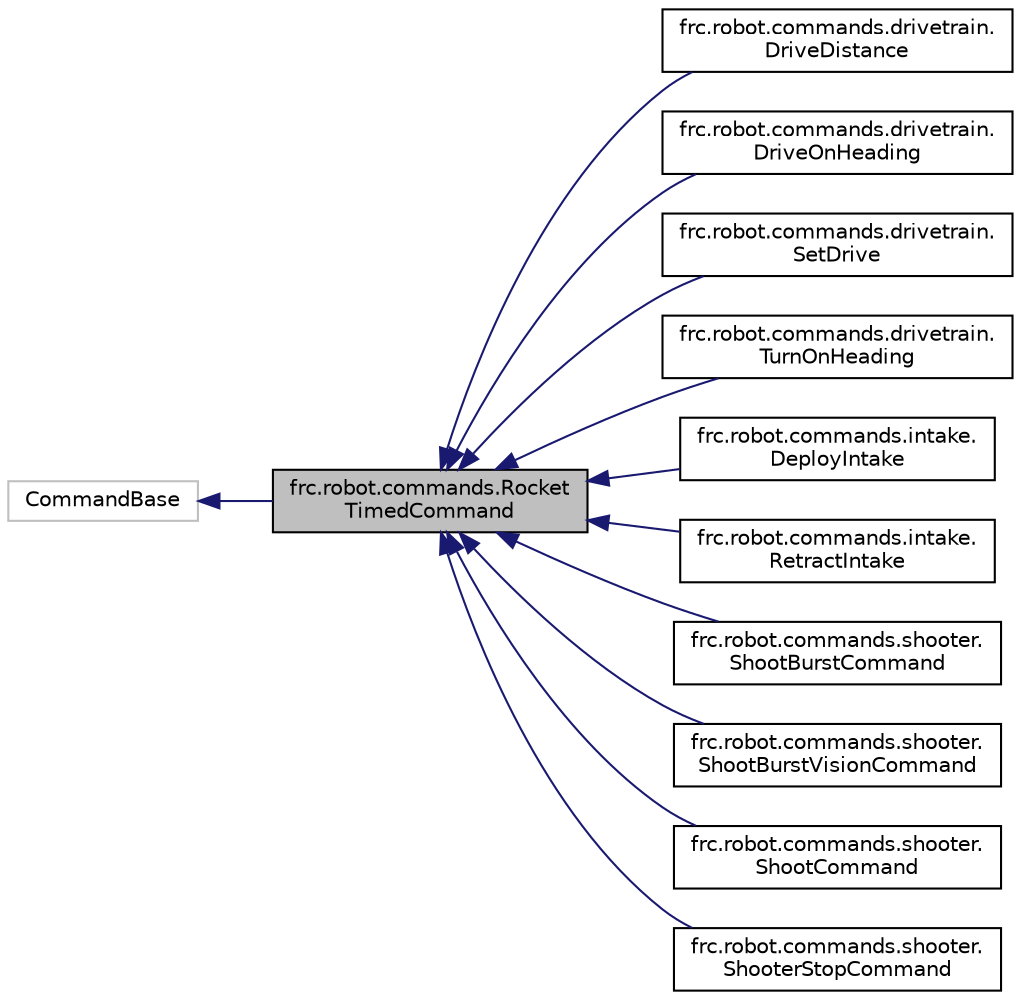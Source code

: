 digraph "frc.robot.commands.RocketTimedCommand"
{
  edge [fontname="Helvetica",fontsize="10",labelfontname="Helvetica",labelfontsize="10"];
  node [fontname="Helvetica",fontsize="10",shape=record];
  rankdir="LR";
  Node0 [label="frc.robot.commands.Rocket\lTimedCommand",height=0.2,width=0.4,color="black", fillcolor="grey75", style="filled", fontcolor="black"];
  Node1 -> Node0 [dir="back",color="midnightblue",fontsize="10",style="solid",fontname="Helvetica"];
  Node1 [label="CommandBase",height=0.2,width=0.4,color="grey75", fillcolor="white", style="filled"];
  Node0 -> Node2 [dir="back",color="midnightblue",fontsize="10",style="solid",fontname="Helvetica"];
  Node2 [label="frc.robot.commands.drivetrain.\lDriveDistance",height=0.2,width=0.4,color="black", fillcolor="white", style="filled",URL="$classfrc_1_1robot_1_1commands_1_1drivetrain_1_1_drive_distance.html"];
  Node0 -> Node3 [dir="back",color="midnightblue",fontsize="10",style="solid",fontname="Helvetica"];
  Node3 [label="frc.robot.commands.drivetrain.\lDriveOnHeading",height=0.2,width=0.4,color="black", fillcolor="white", style="filled",URL="$classfrc_1_1robot_1_1commands_1_1drivetrain_1_1_drive_on_heading.html"];
  Node0 -> Node4 [dir="back",color="midnightblue",fontsize="10",style="solid",fontname="Helvetica"];
  Node4 [label="frc.robot.commands.drivetrain.\lSetDrive",height=0.2,width=0.4,color="black", fillcolor="white", style="filled",URL="$classfrc_1_1robot_1_1commands_1_1drivetrain_1_1_set_drive.html"];
  Node0 -> Node5 [dir="back",color="midnightblue",fontsize="10",style="solid",fontname="Helvetica"];
  Node5 [label="frc.robot.commands.drivetrain.\lTurnOnHeading",height=0.2,width=0.4,color="black", fillcolor="white", style="filled",URL="$classfrc_1_1robot_1_1commands_1_1drivetrain_1_1_turn_on_heading.html"];
  Node0 -> Node6 [dir="back",color="midnightblue",fontsize="10",style="solid",fontname="Helvetica"];
  Node6 [label="frc.robot.commands.intake.\lDeployIntake",height=0.2,width=0.4,color="black", fillcolor="white", style="filled",URL="$classfrc_1_1robot_1_1commands_1_1intake_1_1_deploy_intake.html"];
  Node0 -> Node7 [dir="back",color="midnightblue",fontsize="10",style="solid",fontname="Helvetica"];
  Node7 [label="frc.robot.commands.intake.\lRetractIntake",height=0.2,width=0.4,color="black", fillcolor="white", style="filled",URL="$classfrc_1_1robot_1_1commands_1_1intake_1_1_retract_intake.html"];
  Node0 -> Node8 [dir="back",color="midnightblue",fontsize="10",style="solid",fontname="Helvetica"];
  Node8 [label="frc.robot.commands.shooter.\lShootBurstCommand",height=0.2,width=0.4,color="black", fillcolor="white", style="filled",URL="$classfrc_1_1robot_1_1commands_1_1shooter_1_1_shoot_burst_command.html"];
  Node0 -> Node9 [dir="back",color="midnightblue",fontsize="10",style="solid",fontname="Helvetica"];
  Node9 [label="frc.robot.commands.shooter.\lShootBurstVisionCommand",height=0.2,width=0.4,color="black", fillcolor="white", style="filled",URL="$classfrc_1_1robot_1_1commands_1_1shooter_1_1_shoot_burst_vision_command.html"];
  Node0 -> Node10 [dir="back",color="midnightblue",fontsize="10",style="solid",fontname="Helvetica"];
  Node10 [label="frc.robot.commands.shooter.\lShootCommand",height=0.2,width=0.4,color="black", fillcolor="white", style="filled",URL="$classfrc_1_1robot_1_1commands_1_1shooter_1_1_shoot_command.html"];
  Node0 -> Node11 [dir="back",color="midnightblue",fontsize="10",style="solid",fontname="Helvetica"];
  Node11 [label="frc.robot.commands.shooter.\lShooterStopCommand",height=0.2,width=0.4,color="black", fillcolor="white", style="filled",URL="$classfrc_1_1robot_1_1commands_1_1shooter_1_1_shooter_stop_command.html"];
}
